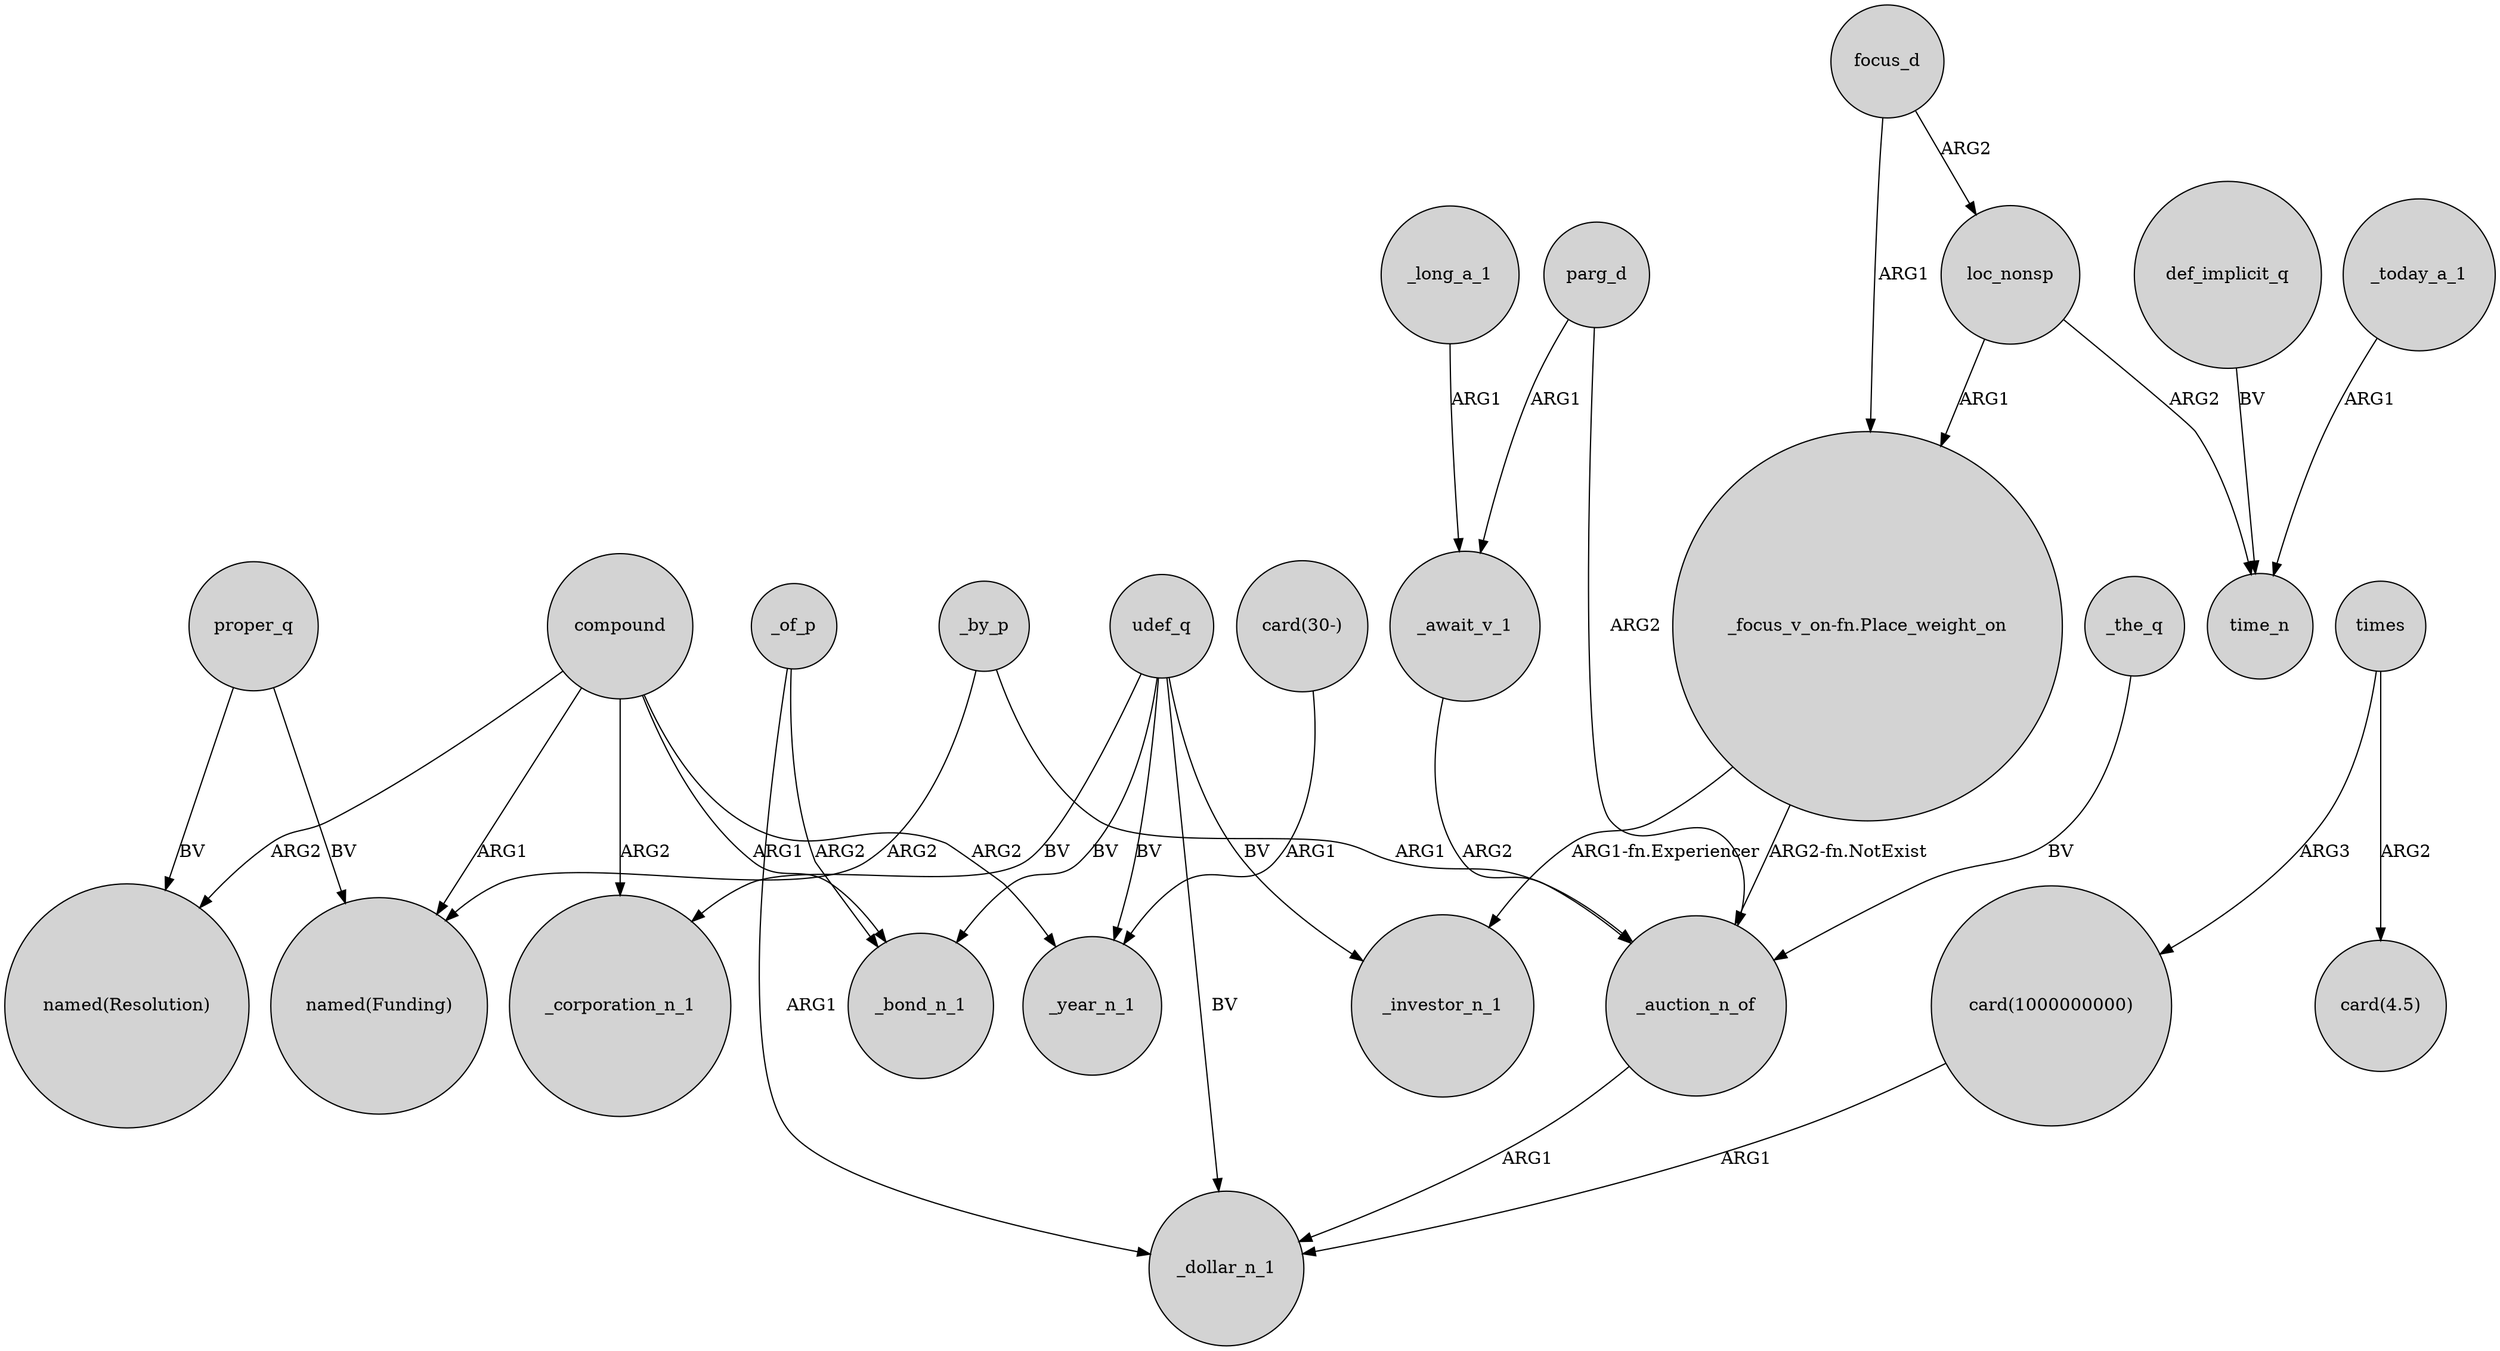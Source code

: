 digraph {
	node [shape=circle style=filled]
	_by_p -> "named(Funding)" [label=ARG2]
	focus_d -> loc_nonsp [label=ARG2]
	compound -> "named(Funding)" [label=ARG1]
	_long_a_1 -> _await_v_1 [label=ARG1]
	_today_a_1 -> time_n [label=ARG1]
	udef_q -> _investor_n_1 [label=BV]
	focus_d -> "_focus_v_on-fn.Place_weight_on" [label=ARG1]
	_of_p -> _dollar_n_1 [label=ARG1]
	"_focus_v_on-fn.Place_weight_on" -> _auction_n_of [label="ARG2-fn.NotExist"]
	compound -> _bond_n_1 [label=ARG1]
	_await_v_1 -> _auction_n_of [label=ARG2]
	compound -> _corporation_n_1 [label=ARG2]
	"card(30-)" -> _year_n_1 [label=ARG1]
	_of_p -> _bond_n_1 [label=ARG2]
	loc_nonsp -> "_focus_v_on-fn.Place_weight_on" [label=ARG1]
	loc_nonsp -> time_n [label=ARG2]
	times -> "card(1000000000)" [label=ARG3]
	udef_q -> _corporation_n_1 [label=BV]
	udef_q -> _bond_n_1 [label=BV]
	parg_d -> _await_v_1 [label=ARG1]
	parg_d -> _auction_n_of [label=ARG2]
	_by_p -> _auction_n_of [label=ARG1]
	proper_q -> "named(Resolution)" [label=BV]
	_the_q -> _auction_n_of [label=BV]
	compound -> _year_n_1 [label=ARG2]
	udef_q -> _year_n_1 [label=BV]
	proper_q -> "named(Funding)" [label=BV]
	"card(1000000000)" -> _dollar_n_1 [label=ARG1]
	_auction_n_of -> _dollar_n_1 [label=ARG1]
	"_focus_v_on-fn.Place_weight_on" -> _investor_n_1 [label="ARG1-fn.Experiencer"]
	times -> "card(4.5)" [label=ARG2]
	udef_q -> _dollar_n_1 [label=BV]
	def_implicit_q -> time_n [label=BV]
	compound -> "named(Resolution)" [label=ARG2]
}

